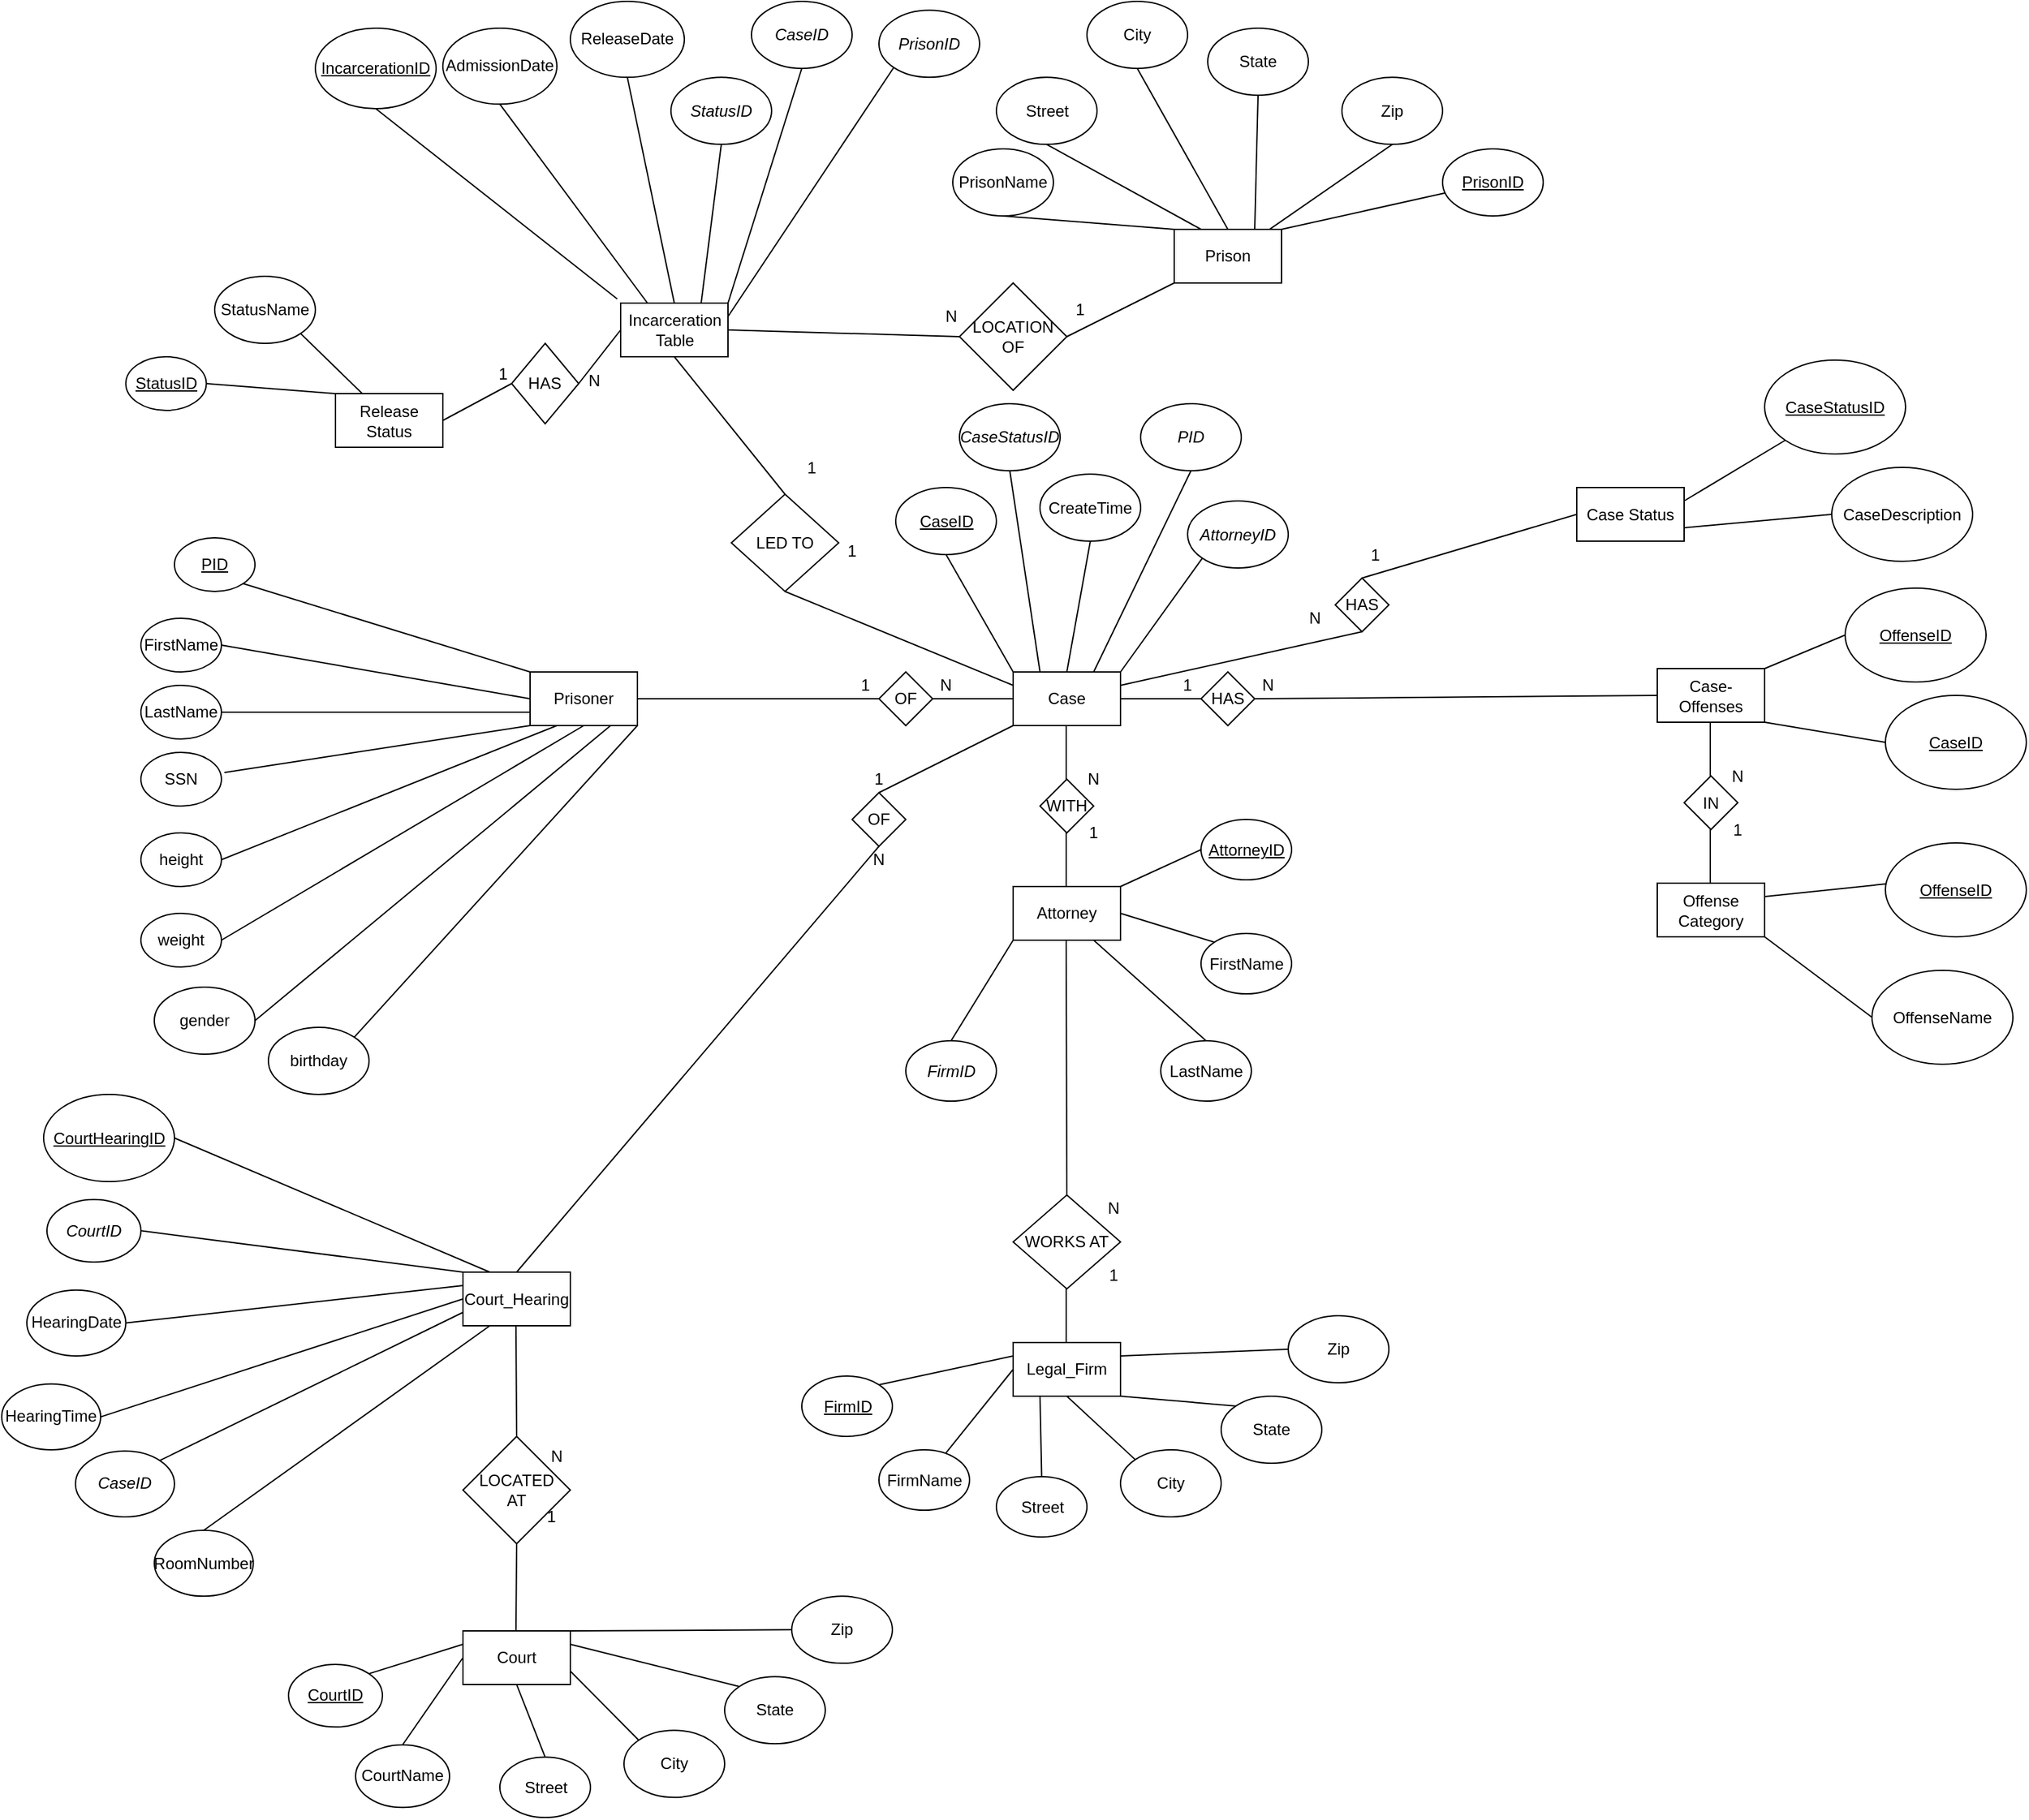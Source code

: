 <mxfile version="13.2.1" type="device"><diagram id="6-A-8fZmsjtBQCMecS1m" name="Page-1"><mxGraphModel dx="2444" dy="1853" grid="1" gridSize="10" guides="1" tooltips="1" connect="1" arrows="1" fold="1" page="1" pageScale="1" pageWidth="850" pageHeight="1100" math="0" shadow="0"><root><mxCell id="0"/><mxCell id="1" parent="0"/><mxCell id="88L6ZnygSIBi1Msrdcqb-1" value="Prisoner" style="rounded=0;whiteSpace=wrap;html=1;" parent="1" vertex="1"><mxGeometry x="120" y="200" width="80" height="40" as="geometry"/></mxCell><mxCell id="88L6ZnygSIBi1Msrdcqb-2" value="Incarceration Table" style="rounded=0;whiteSpace=wrap;html=1;" parent="1" vertex="1"><mxGeometry x="187.5" y="-75" width="80" height="40" as="geometry"/></mxCell><mxCell id="88L6ZnygSIBi1Msrdcqb-3" value="Case" style="rounded=0;whiteSpace=wrap;html=1;" parent="1" vertex="1"><mxGeometry x="480" y="200" width="80" height="40" as="geometry"/></mxCell><mxCell id="88L6ZnygSIBi1Msrdcqb-4" value="Case-Offenses" style="rounded=0;whiteSpace=wrap;html=1;" parent="1" vertex="1"><mxGeometry x="960" y="197.5" width="80" height="40" as="geometry"/></mxCell><mxCell id="88L6ZnygSIBi1Msrdcqb-5" value="Legal_Firm" style="rounded=0;whiteSpace=wrap;html=1;" parent="1" vertex="1"><mxGeometry x="480" y="700" width="80" height="40" as="geometry"/></mxCell><mxCell id="88L6ZnygSIBi1Msrdcqb-6" value="Court_Hearing" style="rounded=0;whiteSpace=wrap;html=1;" parent="1" vertex="1"><mxGeometry x="70" y="647.5" width="80" height="40" as="geometry"/></mxCell><mxCell id="88L6ZnygSIBi1Msrdcqb-8" value="Attorney" style="rounded=0;whiteSpace=wrap;html=1;" parent="1" vertex="1"><mxGeometry x="480" y="360" width="80" height="40" as="geometry"/></mxCell><mxCell id="88L6ZnygSIBi1Msrdcqb-9" value="LED TO" style="rhombus;whiteSpace=wrap;html=1;" parent="1" vertex="1"><mxGeometry x="270" y="67.5" width="80" height="72.5" as="geometry"/></mxCell><mxCell id="88L6ZnygSIBi1Msrdcqb-10" value="" style="endArrow=none;html=1;exitX=0;exitY=0.25;exitDx=0;exitDy=0;entryX=0.5;entryY=1;entryDx=0;entryDy=0;" parent="1" source="88L6ZnygSIBi1Msrdcqb-3" target="88L6ZnygSIBi1Msrdcqb-9" edge="1"><mxGeometry width="50" height="50" relative="1" as="geometry"><mxPoint x="490" y="340" as="sourcePoint"/><mxPoint x="540" y="290" as="targetPoint"/></mxGeometry></mxCell><mxCell id="88L6ZnygSIBi1Msrdcqb-11" value="" style="endArrow=none;html=1;exitX=0.5;exitY=0;exitDx=0;exitDy=0;entryX=0.5;entryY=1;entryDx=0;entryDy=0;" parent="1" source="88L6ZnygSIBi1Msrdcqb-9" target="88L6ZnygSIBi1Msrdcqb-2" edge="1"><mxGeometry width="50" height="50" relative="1" as="geometry"><mxPoint x="490" y="340" as="sourcePoint"/><mxPoint x="540" y="290" as="targetPoint"/></mxGeometry></mxCell><mxCell id="88L6ZnygSIBi1Msrdcqb-12" value="OF" style="rhombus;whiteSpace=wrap;html=1;" parent="1" vertex="1"><mxGeometry x="380" y="200" width="40" height="40" as="geometry"/></mxCell><mxCell id="88L6ZnygSIBi1Msrdcqb-13" value="" style="endArrow=none;html=1;exitX=1;exitY=0.5;exitDx=0;exitDy=0;entryX=0;entryY=0.5;entryDx=0;entryDy=0;" parent="1" source="88L6ZnygSIBi1Msrdcqb-1" target="88L6ZnygSIBi1Msrdcqb-12" edge="1"><mxGeometry width="50" height="50" relative="1" as="geometry"><mxPoint x="490" y="340" as="sourcePoint"/><mxPoint x="540" y="290" as="targetPoint"/></mxGeometry></mxCell><mxCell id="88L6ZnygSIBi1Msrdcqb-14" value="OF" style="rhombus;whiteSpace=wrap;html=1;" parent="1" vertex="1"><mxGeometry x="360" y="290" width="40" height="40" as="geometry"/></mxCell><mxCell id="88L6ZnygSIBi1Msrdcqb-15" value="HAS" style="rhombus;whiteSpace=wrap;html=1;" parent="1" vertex="1"><mxGeometry x="620" y="200" width="40" height="40" as="geometry"/></mxCell><mxCell id="88L6ZnygSIBi1Msrdcqb-17" value="WORKS AT" style="rhombus;whiteSpace=wrap;html=1;" parent="1" vertex="1"><mxGeometry x="480" y="590" width="80" height="70" as="geometry"/></mxCell><mxCell id="88L6ZnygSIBi1Msrdcqb-18" value="WITH" style="rhombus;whiteSpace=wrap;html=1;" parent="1" vertex="1"><mxGeometry x="500" y="280" width="40" height="40" as="geometry"/></mxCell><mxCell id="88L6ZnygSIBi1Msrdcqb-19" value="" style="endArrow=none;html=1;exitX=0;exitY=0.5;exitDx=0;exitDy=0;entryX=1;entryY=0.5;entryDx=0;entryDy=0;" parent="1" source="88L6ZnygSIBi1Msrdcqb-3" target="88L6ZnygSIBi1Msrdcqb-12" edge="1"><mxGeometry width="50" height="50" relative="1" as="geometry"><mxPoint x="330" y="230" as="sourcePoint"/><mxPoint x="390" y="230" as="targetPoint"/></mxGeometry></mxCell><mxCell id="88L6ZnygSIBi1Msrdcqb-20" value="" style="endArrow=none;html=1;exitX=0.5;exitY=0;exitDx=0;exitDy=0;entryX=0.5;entryY=1;entryDx=0;entryDy=0;" parent="1" source="88L6ZnygSIBi1Msrdcqb-6" target="88L6ZnygSIBi1Msrdcqb-14" edge="1"><mxGeometry width="50" height="50" relative="1" as="geometry"><mxPoint x="490" y="240" as="sourcePoint"/><mxPoint x="540" y="190" as="targetPoint"/></mxGeometry></mxCell><mxCell id="88L6ZnygSIBi1Msrdcqb-21" value="" style="endArrow=none;html=1;exitX=0.5;exitY=0;exitDx=0;exitDy=0;entryX=0;entryY=1;entryDx=0;entryDy=0;" parent="1" source="88L6ZnygSIBi1Msrdcqb-14" target="88L6ZnygSIBi1Msrdcqb-3" edge="1"><mxGeometry width="50" height="50" relative="1" as="geometry"><mxPoint x="490" y="240" as="sourcePoint"/><mxPoint x="540" y="190" as="targetPoint"/></mxGeometry></mxCell><mxCell id="88L6ZnygSIBi1Msrdcqb-22" value="" style="endArrow=none;html=1;exitX=0.5;exitY=0;exitDx=0;exitDy=0;entryX=0.5;entryY=1;entryDx=0;entryDy=0;" parent="1" edge="1"><mxGeometry width="50" height="50" relative="1" as="geometry"><mxPoint x="519.5" y="360" as="sourcePoint"/><mxPoint x="519.5" y="320" as="targetPoint"/></mxGeometry></mxCell><mxCell id="88L6ZnygSIBi1Msrdcqb-23" value="" style="endArrow=none;html=1;exitX=0.5;exitY=0;exitDx=0;exitDy=0;entryX=0.5;entryY=1;entryDx=0;entryDy=0;" parent="1" edge="1"><mxGeometry width="50" height="50" relative="1" as="geometry"><mxPoint x="519.5" y="280" as="sourcePoint"/><mxPoint x="519.5" y="240" as="targetPoint"/></mxGeometry></mxCell><mxCell id="88L6ZnygSIBi1Msrdcqb-24" value="" style="endArrow=none;html=1;exitX=0.5;exitY=0;exitDx=0;exitDy=0;entryX=0.5;entryY=1;entryDx=0;entryDy=0;" parent="1" source="88L6ZnygSIBi1Msrdcqb-17" edge="1"><mxGeometry width="50" height="50" relative="1" as="geometry"><mxPoint x="519.5" y="440" as="sourcePoint"/><mxPoint x="519.5" y="400" as="targetPoint"/></mxGeometry></mxCell><mxCell id="88L6ZnygSIBi1Msrdcqb-26" value="" style="endArrow=none;html=1;exitX=0.5;exitY=0;exitDx=0;exitDy=0;entryX=0.5;entryY=1;entryDx=0;entryDy=0;" parent="1" edge="1"><mxGeometry width="50" height="50" relative="1" as="geometry"><mxPoint x="519.5" y="700" as="sourcePoint"/><mxPoint x="519.5" y="660" as="targetPoint"/></mxGeometry></mxCell><mxCell id="88L6ZnygSIBi1Msrdcqb-27" value="" style="endArrow=none;html=1;exitX=1;exitY=0.5;exitDx=0;exitDy=0;entryX=0;entryY=0.5;entryDx=0;entryDy=0;" parent="1" source="88L6ZnygSIBi1Msrdcqb-3" target="88L6ZnygSIBi1Msrdcqb-15" edge="1"><mxGeometry width="50" height="50" relative="1" as="geometry"><mxPoint x="340" y="420" as="sourcePoint"/><mxPoint x="470" y="350" as="targetPoint"/></mxGeometry></mxCell><mxCell id="88L6ZnygSIBi1Msrdcqb-28" value="" style="endArrow=none;html=1;exitX=0;exitY=0.5;exitDx=0;exitDy=0;entryX=0.5;entryY=1;entryDx=0;entryDy=0;" parent="1" source="88L6ZnygSIBi1Msrdcqb-4" edge="1"><mxGeometry width="50" height="50" relative="1" as="geometry"><mxPoint x="660" y="260" as="sourcePoint"/><mxPoint x="660" y="220" as="targetPoint"/></mxGeometry></mxCell><mxCell id="88L6ZnygSIBi1Msrdcqb-35" value="1" style="text;html=1;strokeColor=none;fillColor=none;align=center;verticalAlign=middle;whiteSpace=wrap;rounded=0;" parent="1" vertex="1"><mxGeometry x="360" y="270" width="40" height="20" as="geometry"/></mxCell><mxCell id="88L6ZnygSIBi1Msrdcqb-36" value="N" style="text;html=1;strokeColor=none;fillColor=none;align=center;verticalAlign=middle;whiteSpace=wrap;rounded=0;" parent="1" vertex="1"><mxGeometry x="360" y="330" width="40" height="20" as="geometry"/></mxCell><mxCell id="88L6ZnygSIBi1Msrdcqb-37" value="1" style="text;html=1;strokeColor=none;fillColor=none;align=center;verticalAlign=middle;whiteSpace=wrap;rounded=0;" parent="1" vertex="1"><mxGeometry x="350" y="200" width="40" height="20" as="geometry"/></mxCell><mxCell id="88L6ZnygSIBi1Msrdcqb-38" value="N" style="text;html=1;strokeColor=none;fillColor=none;align=center;verticalAlign=middle;whiteSpace=wrap;rounded=0;" parent="1" vertex="1"><mxGeometry x="410" y="200" width="40" height="20" as="geometry"/></mxCell><mxCell id="88L6ZnygSIBi1Msrdcqb-40" value="N" style="text;html=1;strokeColor=none;fillColor=none;align=center;verticalAlign=middle;whiteSpace=wrap;rounded=0;" parent="1" vertex="1"><mxGeometry x="650" y="200" width="40" height="20" as="geometry"/></mxCell><mxCell id="88L6ZnygSIBi1Msrdcqb-41" value="1" style="text;html=1;strokeColor=none;fillColor=none;align=center;verticalAlign=middle;whiteSpace=wrap;rounded=0;" parent="1" vertex="1"><mxGeometry x="520" y="310" width="40" height="20" as="geometry"/></mxCell><mxCell id="88L6ZnygSIBi1Msrdcqb-42" value="N" style="text;html=1;strokeColor=none;fillColor=none;align=center;verticalAlign=middle;whiteSpace=wrap;rounded=0;" parent="1" vertex="1"><mxGeometry x="520" y="270" width="40" height="20" as="geometry"/></mxCell><mxCell id="88L6ZnygSIBi1Msrdcqb-43" value="1" style="text;html=1;strokeColor=none;fillColor=none;align=center;verticalAlign=middle;whiteSpace=wrap;rounded=0;" parent="1" vertex="1"><mxGeometry x="535" y="640" width="40" height="20" as="geometry"/></mxCell><mxCell id="88L6ZnygSIBi1Msrdcqb-45" value="N" style="text;html=1;strokeColor=none;fillColor=none;align=center;verticalAlign=middle;whiteSpace=wrap;rounded=0;" parent="1" vertex="1"><mxGeometry x="535" y="590" width="40" height="20" as="geometry"/></mxCell><mxCell id="88L6ZnygSIBi1Msrdcqb-48" value="Offense Category" style="rounded=0;whiteSpace=wrap;html=1;" parent="1" vertex="1"><mxGeometry x="960" y="357.5" width="80" height="40" as="geometry"/></mxCell><mxCell id="88L6ZnygSIBi1Msrdcqb-49" value="Court" style="rounded=0;whiteSpace=wrap;html=1;" parent="1" vertex="1"><mxGeometry x="70" y="915" width="80" height="40" as="geometry"/></mxCell><mxCell id="88L6ZnygSIBi1Msrdcqb-50" value="Prison" style="rounded=0;whiteSpace=wrap;html=1;" parent="1" vertex="1"><mxGeometry x="600" y="-130" width="80" height="40" as="geometry"/></mxCell><mxCell id="88L6ZnygSIBi1Msrdcqb-51" value="IN" style="rhombus;whiteSpace=wrap;html=1;" parent="1" vertex="1"><mxGeometry x="980" y="277.5" width="40" height="40" as="geometry"/></mxCell><mxCell id="88L6ZnygSIBi1Msrdcqb-52" value="" style="endArrow=none;html=1;exitX=0.5;exitY=0;exitDx=0;exitDy=0;entryX=0.5;entryY=1;entryDx=0;entryDy=0;" parent="1" edge="1"><mxGeometry width="50" height="50" relative="1" as="geometry"><mxPoint x="999.5" y="357.5" as="sourcePoint"/><mxPoint x="999.5" y="317.5" as="targetPoint"/></mxGeometry></mxCell><mxCell id="88L6ZnygSIBi1Msrdcqb-53" value="" style="endArrow=none;html=1;exitX=0.5;exitY=0;exitDx=0;exitDy=0;entryX=0.5;entryY=1;entryDx=0;entryDy=0;" parent="1" edge="1"><mxGeometry width="50" height="50" relative="1" as="geometry"><mxPoint x="999.5" y="277.5" as="sourcePoint"/><mxPoint x="999.5" y="237.5" as="targetPoint"/></mxGeometry></mxCell><mxCell id="88L6ZnygSIBi1Msrdcqb-54" value="LOCATED &lt;br&gt;AT" style="rhombus;whiteSpace=wrap;html=1;" parent="1" vertex="1"><mxGeometry x="70" y="770" width="80" height="80" as="geometry"/></mxCell><mxCell id="88L6ZnygSIBi1Msrdcqb-55" value="" style="endArrow=none;html=1;exitX=0.5;exitY=0;exitDx=0;exitDy=0;entryX=0.5;entryY=1;entryDx=0;entryDy=0;" parent="1" target="88L6ZnygSIBi1Msrdcqb-54" edge="1"><mxGeometry width="50" height="50" relative="1" as="geometry"><mxPoint x="109.5" y="915" as="sourcePoint"/><mxPoint x="109.5" y="875" as="targetPoint"/></mxGeometry></mxCell><mxCell id="88L6ZnygSIBi1Msrdcqb-56" value="" style="endArrow=none;html=1;exitX=0.5;exitY=0;exitDx=0;exitDy=0;entryX=0.5;entryY=1;entryDx=0;entryDy=0;" parent="1" source="88L6ZnygSIBi1Msrdcqb-54" edge="1"><mxGeometry width="50" height="50" relative="1" as="geometry"><mxPoint x="109.5" y="727.5" as="sourcePoint"/><mxPoint x="109.5" y="687.5" as="targetPoint"/></mxGeometry></mxCell><mxCell id="88L6ZnygSIBi1Msrdcqb-57" value="1" style="text;html=1;strokeColor=none;fillColor=none;align=center;verticalAlign=middle;whiteSpace=wrap;rounded=0;" parent="1" vertex="1"><mxGeometry x="1000" y="307.5" width="40" height="20" as="geometry"/></mxCell><mxCell id="88L6ZnygSIBi1Msrdcqb-58" value="N" style="text;html=1;strokeColor=none;fillColor=none;align=center;verticalAlign=middle;whiteSpace=wrap;rounded=0;" parent="1" vertex="1"><mxGeometry x="1000" y="267.5" width="40" height="20" as="geometry"/></mxCell><mxCell id="88L6ZnygSIBi1Msrdcqb-59" value="1" style="text;html=1;strokeColor=none;fillColor=none;align=center;verticalAlign=middle;whiteSpace=wrap;rounded=0;" parent="1" vertex="1"><mxGeometry x="115.63" y="820" width="40" height="20" as="geometry"/></mxCell><mxCell id="88L6ZnygSIBi1Msrdcqb-60" value="N" style="text;html=1;strokeColor=none;fillColor=none;align=center;verticalAlign=middle;whiteSpace=wrap;rounded=0;" parent="1" vertex="1"><mxGeometry x="120" y="775" width="40" height="20" as="geometry"/></mxCell><mxCell id="88L6ZnygSIBi1Msrdcqb-61" value="LOCATION OF" style="rhombus;whiteSpace=wrap;html=1;" parent="1" vertex="1"><mxGeometry x="440" y="-90" width="80" height="80" as="geometry"/></mxCell><mxCell id="88L6ZnygSIBi1Msrdcqb-62" value="" style="endArrow=none;html=1;exitX=1;exitY=0.5;exitDx=0;exitDy=0;entryX=0;entryY=0.5;entryDx=0;entryDy=0;" parent="1" source="88L6ZnygSIBi1Msrdcqb-2" target="88L6ZnygSIBi1Msrdcqb-61" edge="1"><mxGeometry width="50" height="50" relative="1" as="geometry"><mxPoint x="320" y="60" as="sourcePoint"/><mxPoint x="540" y="130" as="targetPoint"/></mxGeometry></mxCell><mxCell id="88L6ZnygSIBi1Msrdcqb-63" value="" style="endArrow=none;html=1;exitX=0;exitY=1;exitDx=0;exitDy=0;entryX=1;entryY=0.5;entryDx=0;entryDy=0;" parent="1" source="88L6ZnygSIBi1Msrdcqb-50" target="88L6ZnygSIBi1Msrdcqb-61" edge="1"><mxGeometry width="50" height="50" relative="1" as="geometry"><mxPoint x="480" y="60" as="sourcePoint"/><mxPoint x="390" y="70" as="targetPoint"/></mxGeometry></mxCell><mxCell id="88L6ZnygSIBi1Msrdcqb-65" value="1" style="text;html=1;strokeColor=none;fillColor=none;align=center;verticalAlign=middle;whiteSpace=wrap;rounded=0;" parent="1" vertex="1"><mxGeometry x="510" y="-80" width="40" height="20" as="geometry"/></mxCell><mxCell id="88L6ZnygSIBi1Msrdcqb-67" value="1" style="text;html=1;strokeColor=none;fillColor=none;align=center;verticalAlign=middle;whiteSpace=wrap;rounded=0;" parent="1" vertex="1"><mxGeometry x="310" y="37.5" width="40" height="20" as="geometry"/></mxCell><mxCell id="88L6ZnygSIBi1Msrdcqb-69" value="N" style="text;html=1;strokeColor=none;fillColor=none;align=center;verticalAlign=middle;whiteSpace=wrap;rounded=0;" parent="1" vertex="1"><mxGeometry x="413.75" y="-75" width="40" height="20" as="geometry"/></mxCell><mxCell id="CbOvgb89FoN8Vno8i6WX-1" value="" style="endArrow=none;html=1;entryX=0.5;entryY=1;entryDx=0;entryDy=0;exitX=1;exitY=0.25;exitDx=0;exitDy=0;" parent="1" source="88L6ZnygSIBi1Msrdcqb-3" target="CbOvgb89FoN8Vno8i6WX-3" edge="1"><mxGeometry width="50" height="50" relative="1" as="geometry"><mxPoint x="520" y="200" as="sourcePoint"/><mxPoint x="570" y="150" as="targetPoint"/></mxGeometry></mxCell><mxCell id="CbOvgb89FoN8Vno8i6WX-3" value="HAS" style="rhombus;whiteSpace=wrap;html=1;" parent="1" vertex="1"><mxGeometry x="720" y="130" width="40" height="40" as="geometry"/></mxCell><mxCell id="CbOvgb89FoN8Vno8i6WX-4" value="" style="endArrow=none;html=1;entryX=0;entryY=0.5;entryDx=0;entryDy=0;exitX=0.5;exitY=0;exitDx=0;exitDy=0;" parent="1" source="CbOvgb89FoN8Vno8i6WX-3" target="CbOvgb89FoN8Vno8i6WX-5" edge="1"><mxGeometry width="50" height="50" relative="1" as="geometry"><mxPoint x="640.0" y="120" as="sourcePoint"/><mxPoint x="760.0" y="80" as="targetPoint"/></mxGeometry></mxCell><mxCell id="CbOvgb89FoN8Vno8i6WX-5" value="Case Status" style="rounded=0;whiteSpace=wrap;html=1;" parent="1" vertex="1"><mxGeometry x="900" y="62.5" width="80" height="40" as="geometry"/></mxCell><mxCell id="CbOvgb89FoN8Vno8i6WX-6" value="1" style="text;html=1;strokeColor=none;fillColor=none;align=center;verticalAlign=middle;whiteSpace=wrap;rounded=0;" parent="1" vertex="1"><mxGeometry x="590" y="200" width="40" height="20" as="geometry"/></mxCell><mxCell id="CbOvgb89FoN8Vno8i6WX-7" value="1" style="text;html=1;strokeColor=none;fillColor=none;align=center;verticalAlign=middle;whiteSpace=wrap;rounded=0;" parent="1" vertex="1"><mxGeometry x="730" y="102.5" width="40" height="20" as="geometry"/></mxCell><mxCell id="CbOvgb89FoN8Vno8i6WX-8" value="N" style="text;html=1;strokeColor=none;fillColor=none;align=center;verticalAlign=middle;whiteSpace=wrap;rounded=0;" parent="1" vertex="1"><mxGeometry x="685" y="150" width="40" height="20" as="geometry"/></mxCell><mxCell id="oKJoSQ-ywFa6cX89qdWp-1" value="Release Status" style="rounded=0;whiteSpace=wrap;html=1;" parent="1" vertex="1"><mxGeometry x="-25" y="-7.5" width="80" height="40" as="geometry"/></mxCell><mxCell id="oKJoSQ-ywFa6cX89qdWp-2" value="" style="endArrow=none;html=1;exitX=1;exitY=0.5;exitDx=0;exitDy=0;entryX=0;entryY=0.5;entryDx=0;entryDy=0;" parent="1" source="oKJoSQ-ywFa6cX89qdWp-1" target="oKJoSQ-ywFa6cX89qdWp-10" edge="1"><mxGeometry width="50" height="50" relative="1" as="geometry"><mxPoint x="80" y="60" as="sourcePoint"/><mxPoint x="140" y="60" as="targetPoint"/></mxGeometry></mxCell><mxCell id="oKJoSQ-ywFa6cX89qdWp-3" value="" style="endArrow=none;html=1;exitX=0;exitY=0.5;exitDx=0;exitDy=0;entryX=1;entryY=0.5;entryDx=0;entryDy=0;" parent="1" source="88L6ZnygSIBi1Msrdcqb-2" target="oKJoSQ-ywFa6cX89qdWp-10" edge="1"><mxGeometry width="50" height="50" relative="1" as="geometry"><mxPoint x="240" y="60" as="sourcePoint"/><mxPoint x="180" y="60" as="targetPoint"/></mxGeometry></mxCell><mxCell id="oKJoSQ-ywFa6cX89qdWp-4" value="1" style="text;html=1;strokeColor=none;fillColor=none;align=center;verticalAlign=middle;whiteSpace=wrap;rounded=0;" parent="1" vertex="1"><mxGeometry x="80" y="-32.5" width="40" height="20" as="geometry"/></mxCell><mxCell id="oKJoSQ-ywFa6cX89qdWp-5" value="N" style="text;html=1;strokeColor=none;fillColor=none;align=center;verticalAlign=middle;whiteSpace=wrap;rounded=0;" parent="1" vertex="1"><mxGeometry x="147.5" y="-27.5" width="40" height="20" as="geometry"/></mxCell><mxCell id="oKJoSQ-ywFa6cX89qdWp-10" value="HAS" style="rhombus;whiteSpace=wrap;html=1;" parent="1" vertex="1"><mxGeometry x="106.25" y="-45" width="50" height="60" as="geometry"/></mxCell><mxCell id="oKJoSQ-ywFa6cX89qdWp-11" value="1" style="text;html=1;strokeColor=none;fillColor=none;align=center;verticalAlign=middle;whiteSpace=wrap;rounded=0;" parent="1" vertex="1"><mxGeometry x="340" y="100" width="40" height="20" as="geometry"/></mxCell><mxCell id="o3kor_T2mVQfqyY9yInp-1" value="&lt;u&gt;StatusID&lt;/u&gt;" style="ellipse;whiteSpace=wrap;html=1;" parent="1" vertex="1"><mxGeometry x="-181.25" y="-35" width="60" height="40" as="geometry"/></mxCell><mxCell id="o3kor_T2mVQfqyY9yInp-2" value="" style="endArrow=none;html=1;exitX=0;exitY=0;exitDx=0;exitDy=0;entryX=1;entryY=0.5;entryDx=0;entryDy=0;" parent="1" source="oKJoSQ-ywFa6cX89qdWp-1" target="o3kor_T2mVQfqyY9yInp-1" edge="1"><mxGeometry width="50" height="50" relative="1" as="geometry"><mxPoint x="60" y="20" as="sourcePoint"/><mxPoint x="110" y="-30" as="targetPoint"/></mxGeometry></mxCell><mxCell id="o3kor_T2mVQfqyY9yInp-3" value="StatusName" style="ellipse;whiteSpace=wrap;html=1;" parent="1" vertex="1"><mxGeometry x="-115" y="-95" width="75" height="50" as="geometry"/></mxCell><mxCell id="o3kor_T2mVQfqyY9yInp-4" value="" style="endArrow=none;html=1;exitX=0.25;exitY=0;exitDx=0;exitDy=0;entryX=1;entryY=1;entryDx=0;entryDy=0;" parent="1" source="oKJoSQ-ywFa6cX89qdWp-1" target="o3kor_T2mVQfqyY9yInp-3" edge="1"><mxGeometry width="50" height="50" relative="1" as="geometry"><mxPoint x="170" y="10" as="sourcePoint"/><mxPoint x="220" y="-40" as="targetPoint"/></mxGeometry></mxCell><mxCell id="o3kor_T2mVQfqyY9yInp-5" value="&lt;u&gt;IncarcerationID&lt;/u&gt;" style="ellipse;whiteSpace=wrap;html=1;" parent="1" vertex="1"><mxGeometry x="-40" y="-280" width="90" height="60" as="geometry"/></mxCell><mxCell id="o3kor_T2mVQfqyY9yInp-6" value="" style="endArrow=none;html=1;entryX=0.5;entryY=1;entryDx=0;entryDy=0;exitX=-0.032;exitY=-0.079;exitDx=0;exitDy=0;exitPerimeter=0;" parent="1" source="88L6ZnygSIBi1Msrdcqb-2" target="o3kor_T2mVQfqyY9yInp-5" edge="1"><mxGeometry width="50" height="50" relative="1" as="geometry"><mxPoint x="270" y="30" as="sourcePoint"/><mxPoint x="320" y="-20" as="targetPoint"/></mxGeometry></mxCell><mxCell id="o3kor_T2mVQfqyY9yInp-7" value="AdmissionDate" style="ellipse;whiteSpace=wrap;html=1;" parent="1" vertex="1"><mxGeometry x="55" y="-280" width="85" height="56.67" as="geometry"/></mxCell><mxCell id="o3kor_T2mVQfqyY9yInp-8" value="" style="endArrow=none;html=1;exitX=0.25;exitY=0;exitDx=0;exitDy=0;entryX=0.5;entryY=1;entryDx=0;entryDy=0;" parent="1" source="88L6ZnygSIBi1Msrdcqb-2" target="o3kor_T2mVQfqyY9yInp-7" edge="1"><mxGeometry width="50" height="50" relative="1" as="geometry"><mxPoint x="290" y="30" as="sourcePoint"/><mxPoint x="340" y="-20" as="targetPoint"/></mxGeometry></mxCell><mxCell id="o3kor_T2mVQfqyY9yInp-10" value="ReleaseDate" style="ellipse;whiteSpace=wrap;html=1;" parent="1" vertex="1"><mxGeometry x="150" y="-300" width="85" height="56.67" as="geometry"/></mxCell><mxCell id="o3kor_T2mVQfqyY9yInp-12" value="" style="endArrow=none;html=1;exitX=0.5;exitY=0;exitDx=0;exitDy=0;entryX=0.5;entryY=1;entryDx=0;entryDy=0;" parent="1" source="88L6ZnygSIBi1Msrdcqb-2" target="o3kor_T2mVQfqyY9yInp-10" edge="1"><mxGeometry width="50" height="50" relative="1" as="geometry"><mxPoint x="351.25" y="51.66" as="sourcePoint"/><mxPoint x="388.75" y="-20.0" as="targetPoint"/></mxGeometry></mxCell><mxCell id="o3kor_T2mVQfqyY9yInp-13" value="&lt;i&gt;StatusID&lt;/i&gt;" style="ellipse;whiteSpace=wrap;html=1;" parent="1" vertex="1"><mxGeometry x="225" y="-243.33" width="75" height="50" as="geometry"/></mxCell><mxCell id="o3kor_T2mVQfqyY9yInp-14" value="" style="endArrow=none;html=1;exitX=0.75;exitY=0;exitDx=0;exitDy=0;entryX=0.5;entryY=1;entryDx=0;entryDy=0;" parent="1" source="88L6ZnygSIBi1Msrdcqb-2" target="o3kor_T2mVQfqyY9yInp-13" edge="1"><mxGeometry width="50" height="50" relative="1" as="geometry"><mxPoint x="370" y="20" as="sourcePoint"/><mxPoint x="420" y="-30" as="targetPoint"/></mxGeometry></mxCell><mxCell id="o3kor_T2mVQfqyY9yInp-15" value="&lt;i&gt;PrisonID&lt;/i&gt;" style="ellipse;whiteSpace=wrap;html=1;" parent="1" vertex="1"><mxGeometry x="380" y="-293.33" width="75" height="50" as="geometry"/></mxCell><mxCell id="o3kor_T2mVQfqyY9yInp-16" value="&lt;i&gt;CaseID&lt;/i&gt;" style="ellipse;whiteSpace=wrap;html=1;" parent="1" vertex="1"><mxGeometry x="285" y="-300" width="75" height="50" as="geometry"/></mxCell><mxCell id="o3kor_T2mVQfqyY9yInp-17" value="" style="endArrow=none;html=1;entryX=0.5;entryY=1;entryDx=0;entryDy=0;exitX=1;exitY=0;exitDx=0;exitDy=0;" parent="1" source="88L6ZnygSIBi1Msrdcqb-2" target="o3kor_T2mVQfqyY9yInp-16" edge="1"><mxGeometry width="50" height="50" relative="1" as="geometry"><mxPoint x="365" y="15" as="sourcePoint"/><mxPoint x="415" y="-35" as="targetPoint"/></mxGeometry></mxCell><mxCell id="o3kor_T2mVQfqyY9yInp-18" value="" style="endArrow=none;html=1;entryX=0;entryY=1;entryDx=0;entryDy=0;exitX=1;exitY=0.25;exitDx=0;exitDy=0;" parent="1" source="88L6ZnygSIBi1Msrdcqb-2" target="o3kor_T2mVQfqyY9yInp-15" edge="1"><mxGeometry width="50" height="50" relative="1" as="geometry"><mxPoint x="410" y="10" as="sourcePoint"/><mxPoint x="450" y="-10" as="targetPoint"/></mxGeometry></mxCell><mxCell id="o3kor_T2mVQfqyY9yInp-19" value="&lt;u&gt;PrisonID&lt;/u&gt;" style="ellipse;whiteSpace=wrap;html=1;" parent="1" vertex="1"><mxGeometry x="800" y="-190" width="75" height="50" as="geometry"/></mxCell><mxCell id="o3kor_T2mVQfqyY9yInp-21" value="" style="endArrow=none;html=1;exitX=1;exitY=0;exitDx=0;exitDy=0;" parent="1" source="88L6ZnygSIBi1Msrdcqb-50" target="o3kor_T2mVQfqyY9yInp-19" edge="1"><mxGeometry width="50" height="50" relative="1" as="geometry"><mxPoint x="470" y="20" as="sourcePoint"/><mxPoint x="520" y="-30" as="targetPoint"/></mxGeometry></mxCell><mxCell id="o3kor_T2mVQfqyY9yInp-22" value="PrisonName" style="ellipse;whiteSpace=wrap;html=1;" parent="1" vertex="1"><mxGeometry x="435" y="-190" width="75" height="50" as="geometry"/></mxCell><mxCell id="o3kor_T2mVQfqyY9yInp-23" value="" style="endArrow=none;html=1;entryX=0.5;entryY=1;entryDx=0;entryDy=0;exitX=0;exitY=0;exitDx=0;exitDy=0;" parent="1" source="88L6ZnygSIBi1Msrdcqb-50" target="o3kor_T2mVQfqyY9yInp-22" edge="1"><mxGeometry width="50" height="50" relative="1" as="geometry"><mxPoint x="420" y="90" as="sourcePoint"/><mxPoint x="470" y="40" as="targetPoint"/></mxGeometry></mxCell><mxCell id="o3kor_T2mVQfqyY9yInp-24" value="Street" style="ellipse;whiteSpace=wrap;html=1;" parent="1" vertex="1"><mxGeometry x="467.5" y="-243.33" width="75" height="50" as="geometry"/></mxCell><mxCell id="o3kor_T2mVQfqyY9yInp-25" value="" style="endArrow=none;html=1;entryX=0.5;entryY=1;entryDx=0;entryDy=0;exitX=0.25;exitY=0;exitDx=0;exitDy=0;" parent="1" source="88L6ZnygSIBi1Msrdcqb-50" target="o3kor_T2mVQfqyY9yInp-24" edge="1"><mxGeometry width="50" height="50" relative="1" as="geometry"><mxPoint x="551.25" y="10" as="sourcePoint"/><mxPoint x="528.75" y="-30" as="targetPoint"/></mxGeometry></mxCell><mxCell id="o3kor_T2mVQfqyY9yInp-26" value="City" style="ellipse;whiteSpace=wrap;html=1;" parent="1" vertex="1"><mxGeometry x="535" y="-300" width="75" height="50" as="geometry"/></mxCell><mxCell id="o3kor_T2mVQfqyY9yInp-27" value="" style="endArrow=none;html=1;entryX=0.5;entryY=1;entryDx=0;entryDy=0;exitX=0.5;exitY=0;exitDx=0;exitDy=0;" parent="1" source="88L6ZnygSIBi1Msrdcqb-50" target="o3kor_T2mVQfqyY9yInp-26" edge="1"><mxGeometry width="50" height="50" relative="1" as="geometry"><mxPoint x="565" y="25" as="sourcePoint"/><mxPoint x="605" y="-55" as="targetPoint"/></mxGeometry></mxCell><mxCell id="o3kor_T2mVQfqyY9yInp-28" value="State" style="ellipse;whiteSpace=wrap;html=1;" parent="1" vertex="1"><mxGeometry x="625" y="-280" width="75" height="50" as="geometry"/></mxCell><mxCell id="o3kor_T2mVQfqyY9yInp-29" value="" style="endArrow=none;html=1;entryX=0.5;entryY=1;entryDx=0;entryDy=0;exitX=0.75;exitY=0;exitDx=0;exitDy=0;" parent="1" source="88L6ZnygSIBi1Msrdcqb-50" target="o3kor_T2mVQfqyY9yInp-28" edge="1"><mxGeometry width="50" height="50" relative="1" as="geometry"><mxPoint x="530" y="50" as="sourcePoint"/><mxPoint x="502.5" y="-133.33" as="targetPoint"/></mxGeometry></mxCell><mxCell id="o3kor_T2mVQfqyY9yInp-30" value="Zip" style="ellipse;whiteSpace=wrap;html=1;" parent="1" vertex="1"><mxGeometry x="725" y="-243.33" width="75" height="50" as="geometry"/></mxCell><mxCell id="o3kor_T2mVQfqyY9yInp-31" value="" style="endArrow=none;html=1;entryX=0.5;entryY=1;entryDx=0;entryDy=0;exitX=0.892;exitY=-0.005;exitDx=0;exitDy=0;exitPerimeter=0;" parent="1" source="88L6ZnygSIBi1Msrdcqb-50" target="o3kor_T2mVQfqyY9yInp-30" edge="1"><mxGeometry width="50" height="50" relative="1" as="geometry"><mxPoint x="590" y="10" as="sourcePoint"/><mxPoint x="640" y="-40" as="targetPoint"/></mxGeometry></mxCell><mxCell id="o3kor_T2mVQfqyY9yInp-36" value="&lt;u&gt;CaseStatusID&lt;/u&gt;" style="ellipse;whiteSpace=wrap;html=1;" parent="1" vertex="1"><mxGeometry x="1040" y="-32.5" width="105" height="70" as="geometry"/></mxCell><mxCell id="o3kor_T2mVQfqyY9yInp-37" value="" style="endArrow=none;html=1;entryX=0;entryY=1;entryDx=0;entryDy=0;exitX=1;exitY=0.25;exitDx=0;exitDy=0;" parent="1" source="CbOvgb89FoN8Vno8i6WX-5" target="o3kor_T2mVQfqyY9yInp-36" edge="1"><mxGeometry width="50" height="50" relative="1" as="geometry"><mxPoint x="1030" y="77.5" as="sourcePoint"/><mxPoint x="1030" y="27.5" as="targetPoint"/></mxGeometry></mxCell><mxCell id="o3kor_T2mVQfqyY9yInp-39" value="CaseDescription" style="ellipse;whiteSpace=wrap;html=1;" parent="1" vertex="1"><mxGeometry x="1090" y="47.5" width="105" height="70" as="geometry"/></mxCell><mxCell id="o3kor_T2mVQfqyY9yInp-40" value="" style="endArrow=none;html=1;exitX=1;exitY=0.75;exitDx=0;exitDy=0;entryX=0;entryY=0.5;entryDx=0;entryDy=0;" parent="1" source="CbOvgb89FoN8Vno8i6WX-5" target="o3kor_T2mVQfqyY9yInp-39" edge="1"><mxGeometry width="50" height="50" relative="1" as="geometry"><mxPoint x="1030" y="97.5" as="sourcePoint"/><mxPoint x="1100" y="117.5" as="targetPoint"/></mxGeometry></mxCell><mxCell id="o3kor_T2mVQfqyY9yInp-41" value="&lt;u&gt;PID&lt;/u&gt;" style="ellipse;whiteSpace=wrap;html=1;" parent="1" vertex="1"><mxGeometry x="-145" y="100" width="60" height="40" as="geometry"/></mxCell><mxCell id="o3kor_T2mVQfqyY9yInp-43" value="" style="endArrow=none;html=1;exitX=1;exitY=1;exitDx=0;exitDy=0;entryX=0;entryY=0;entryDx=0;entryDy=0;" parent="1" source="o3kor_T2mVQfqyY9yInp-41" target="88L6ZnygSIBi1Msrdcqb-1" edge="1"><mxGeometry width="50" height="50" relative="1" as="geometry"><mxPoint x="80.0" y="60" as="sourcePoint"/><mxPoint x="107.5" y="20" as="targetPoint"/></mxGeometry></mxCell><mxCell id="o3kor_T2mVQfqyY9yInp-44" value="FirstName" style="ellipse;whiteSpace=wrap;html=1;" parent="1" vertex="1"><mxGeometry x="-170" y="160" width="60" height="40" as="geometry"/></mxCell><mxCell id="o3kor_T2mVQfqyY9yInp-45" value="" style="endArrow=none;html=1;entryX=0;entryY=0.5;entryDx=0;entryDy=0;exitX=1;exitY=0.5;exitDx=0;exitDy=0;" parent="1" source="o3kor_T2mVQfqyY9yInp-44" target="88L6ZnygSIBi1Msrdcqb-1" edge="1"><mxGeometry width="50" height="50" relative="1" as="geometry"><mxPoint x="170" y="300" as="sourcePoint"/><mxPoint x="220" y="250" as="targetPoint"/></mxGeometry></mxCell><mxCell id="o3kor_T2mVQfqyY9yInp-46" value="gender" style="ellipse;whiteSpace=wrap;html=1;" parent="1" vertex="1"><mxGeometry x="-160" y="435" width="75" height="50" as="geometry"/></mxCell><mxCell id="o3kor_T2mVQfqyY9yInp-47" value="birthday" style="ellipse;whiteSpace=wrap;html=1;" parent="1" vertex="1"><mxGeometry x="-75" y="465" width="75" height="50" as="geometry"/></mxCell><mxCell id="o3kor_T2mVQfqyY9yInp-48" value="LastName" style="ellipse;whiteSpace=wrap;html=1;" parent="1" vertex="1"><mxGeometry x="-170" y="210" width="60" height="40" as="geometry"/></mxCell><mxCell id="o3kor_T2mVQfqyY9yInp-49" value="" style="endArrow=none;html=1;entryX=0;entryY=0.75;entryDx=0;entryDy=0;exitX=1;exitY=0.5;exitDx=0;exitDy=0;" parent="1" source="o3kor_T2mVQfqyY9yInp-48" target="88L6ZnygSIBi1Msrdcqb-1" edge="1"><mxGeometry width="50" height="50" relative="1" as="geometry"><mxPoint x="10" y="280" as="sourcePoint"/><mxPoint x="60" y="230" as="targetPoint"/></mxGeometry></mxCell><mxCell id="o3kor_T2mVQfqyY9yInp-50" value="" style="endArrow=none;html=1;entryX=0.75;entryY=1;entryDx=0;entryDy=0;exitX=1;exitY=0.5;exitDx=0;exitDy=0;" parent="1" source="o3kor_T2mVQfqyY9yInp-46" target="88L6ZnygSIBi1Msrdcqb-1" edge="1"><mxGeometry width="50" height="50" relative="1" as="geometry"><mxPoint x="190" y="330" as="sourcePoint"/><mxPoint x="240" y="280" as="targetPoint"/></mxGeometry></mxCell><mxCell id="o3kor_T2mVQfqyY9yInp-51" value="" style="endArrow=none;html=1;entryX=1;entryY=1;entryDx=0;entryDy=0;exitX=1;exitY=0;exitDx=0;exitDy=0;" parent="1" source="o3kor_T2mVQfqyY9yInp-47" target="88L6ZnygSIBi1Msrdcqb-1" edge="1"><mxGeometry width="50" height="50" relative="1" as="geometry"><mxPoint x="220" y="330" as="sourcePoint"/><mxPoint x="270" y="280" as="targetPoint"/></mxGeometry></mxCell><mxCell id="o3kor_T2mVQfqyY9yInp-52" value="SSN" style="ellipse;whiteSpace=wrap;html=1;" parent="1" vertex="1"><mxGeometry x="-170" y="260" width="60" height="40" as="geometry"/></mxCell><mxCell id="o3kor_T2mVQfqyY9yInp-54" value="" style="endArrow=none;html=1;exitX=1.037;exitY=0.374;exitDx=0;exitDy=0;exitPerimeter=0;entryX=0;entryY=1;entryDx=0;entryDy=0;" parent="1" source="o3kor_T2mVQfqyY9yInp-52" target="88L6ZnygSIBi1Msrdcqb-1" edge="1"><mxGeometry width="50" height="50" relative="1" as="geometry"><mxPoint x="30" y="320" as="sourcePoint"/><mxPoint x="80" y="270" as="targetPoint"/></mxGeometry></mxCell><mxCell id="o3kor_T2mVQfqyY9yInp-55" value="height" style="ellipse;whiteSpace=wrap;html=1;" parent="1" vertex="1"><mxGeometry x="-170" y="320" width="60" height="40" as="geometry"/></mxCell><mxCell id="o3kor_T2mVQfqyY9yInp-56" value="weight" style="ellipse;whiteSpace=wrap;html=1;" parent="1" vertex="1"><mxGeometry x="-170" y="380" width="60" height="40" as="geometry"/></mxCell><mxCell id="o3kor_T2mVQfqyY9yInp-57" value="" style="endArrow=none;html=1;exitX=1;exitY=0.5;exitDx=0;exitDy=0;entryX=0.25;entryY=1;entryDx=0;entryDy=0;" parent="1" source="o3kor_T2mVQfqyY9yInp-55" target="88L6ZnygSIBi1Msrdcqb-1" edge="1"><mxGeometry width="50" height="50" relative="1" as="geometry"><mxPoint x="12.22" y="304.96" as="sourcePoint"/><mxPoint x="250.0" y="250" as="targetPoint"/></mxGeometry></mxCell><mxCell id="o3kor_T2mVQfqyY9yInp-58" value="" style="endArrow=none;html=1;exitX=1;exitY=0.5;exitDx=0;exitDy=0;entryX=0.5;entryY=1;entryDx=0;entryDy=0;" parent="1" source="o3kor_T2mVQfqyY9yInp-56" target="88L6ZnygSIBi1Msrdcqb-1" edge="1"><mxGeometry width="50" height="50" relative="1" as="geometry"><mxPoint x="22.22" y="314.96" as="sourcePoint"/><mxPoint x="260.0" y="260" as="targetPoint"/></mxGeometry></mxCell><mxCell id="o3kor_T2mVQfqyY9yInp-62" value="&lt;u&gt;OffenseID&lt;/u&gt;" style="ellipse;whiteSpace=wrap;html=1;" parent="1" vertex="1"><mxGeometry x="1100" y="137.5" width="105" height="70" as="geometry"/></mxCell><mxCell id="o3kor_T2mVQfqyY9yInp-64" value="&lt;u&gt;CaseID&lt;/u&gt;" style="ellipse;whiteSpace=wrap;html=1;" parent="1" vertex="1"><mxGeometry x="1130" y="217.5" width="105" height="70" as="geometry"/></mxCell><mxCell id="o3kor_T2mVQfqyY9yInp-65" value="" style="endArrow=none;html=1;entryX=0;entryY=0.5;entryDx=0;entryDy=0;exitX=1;exitY=0;exitDx=0;exitDy=0;" parent="1" source="88L6ZnygSIBi1Msrdcqb-4" target="o3kor_T2mVQfqyY9yInp-62" edge="1"><mxGeometry width="50" height="50" relative="1" as="geometry"><mxPoint x="1060" y="247.5" as="sourcePoint"/><mxPoint x="1110" y="197.5" as="targetPoint"/></mxGeometry></mxCell><mxCell id="o3kor_T2mVQfqyY9yInp-66" value="" style="endArrow=none;html=1;entryX=0;entryY=0.5;entryDx=0;entryDy=0;exitX=1;exitY=1;exitDx=0;exitDy=0;" parent="1" source="88L6ZnygSIBi1Msrdcqb-4" target="o3kor_T2mVQfqyY9yInp-64" edge="1"><mxGeometry width="50" height="50" relative="1" as="geometry"><mxPoint x="1050" y="267.5" as="sourcePoint"/><mxPoint x="1110.0" y="242.5" as="targetPoint"/></mxGeometry></mxCell><mxCell id="o3kor_T2mVQfqyY9yInp-67" value="&lt;u&gt;OffenseID&lt;/u&gt;" style="ellipse;whiteSpace=wrap;html=1;" parent="1" vertex="1"><mxGeometry x="1130" y="327.5" width="105" height="70" as="geometry"/></mxCell><mxCell id="o3kor_T2mVQfqyY9yInp-68" value="" style="endArrow=none;html=1;entryX=0.006;entryY=0.436;entryDx=0;entryDy=0;exitX=1;exitY=0.25;exitDx=0;exitDy=0;entryPerimeter=0;" parent="1" source="88L6ZnygSIBi1Msrdcqb-48" target="o3kor_T2mVQfqyY9yInp-67" edge="1"><mxGeometry width="50" height="50" relative="1" as="geometry"><mxPoint x="1050" y="207.5" as="sourcePoint"/><mxPoint x="1110.0" y="182.5" as="targetPoint"/><Array as="points"/></mxGeometry></mxCell><mxCell id="o3kor_T2mVQfqyY9yInp-69" value="OffenseName" style="ellipse;whiteSpace=wrap;html=1;" parent="1" vertex="1"><mxGeometry x="1120" y="422.5" width="105" height="70" as="geometry"/></mxCell><mxCell id="o3kor_T2mVQfqyY9yInp-70" value="" style="endArrow=none;html=1;entryX=0;entryY=0.5;entryDx=0;entryDy=0;exitX=1;exitY=1;exitDx=0;exitDy=0;" parent="1" source="88L6ZnygSIBi1Msrdcqb-48" target="o3kor_T2mVQfqyY9yInp-69" edge="1"><mxGeometry width="50" height="50" relative="1" as="geometry"><mxPoint x="1050" y="367.5" as="sourcePoint"/><mxPoint x="1140.63" y="368.02" as="targetPoint"/><Array as="points"/></mxGeometry></mxCell><mxCell id="o3kor_T2mVQfqyY9yInp-71" value="&lt;u&gt;AttorneyID&lt;/u&gt;" style="ellipse;whiteSpace=wrap;html=1;" parent="1" vertex="1"><mxGeometry x="620" y="310" width="67.5" height="45" as="geometry"/></mxCell><mxCell id="o3kor_T2mVQfqyY9yInp-72" value="FirstName" style="ellipse;whiteSpace=wrap;html=1;" parent="1" vertex="1"><mxGeometry x="620" y="395" width="67.5" height="45" as="geometry"/></mxCell><mxCell id="o3kor_T2mVQfqyY9yInp-74" value="" style="endArrow=none;html=1;entryX=0;entryY=0.5;entryDx=0;entryDy=0;exitX=1;exitY=0;exitDx=0;exitDy=0;" parent="1" target="o3kor_T2mVQfqyY9yInp-71" edge="1"><mxGeometry width="50" height="50" relative="1" as="geometry"><mxPoint x="560" y="360" as="sourcePoint"/><mxPoint x="676.25" y="405" as="targetPoint"/></mxGeometry></mxCell><mxCell id="o3kor_T2mVQfqyY9yInp-75" value="" style="endArrow=none;html=1;entryX=0;entryY=0;entryDx=0;entryDy=0;exitX=1;exitY=0.5;exitDx=0;exitDy=0;" parent="1" source="88L6ZnygSIBi1Msrdcqb-8" target="o3kor_T2mVQfqyY9yInp-72" edge="1"><mxGeometry width="50" height="50" relative="1" as="geometry"><mxPoint x="570" y="370" as="sourcePoint"/><mxPoint x="686.25" y="415" as="targetPoint"/></mxGeometry></mxCell><mxCell id="o3kor_T2mVQfqyY9yInp-76" value="LastName&lt;br&gt;" style="ellipse;whiteSpace=wrap;html=1;" parent="1" vertex="1"><mxGeometry x="590" y="475" width="67.5" height="45" as="geometry"/></mxCell><mxCell id="o3kor_T2mVQfqyY9yInp-77" value="" style="endArrow=none;html=1;entryX=0.75;entryY=1;entryDx=0;entryDy=0;exitX=0.5;exitY=0;exitDx=0;exitDy=0;" parent="1" source="o3kor_T2mVQfqyY9yInp-76" target="88L6ZnygSIBi1Msrdcqb-8" edge="1"><mxGeometry width="50" height="50" relative="1" as="geometry"><mxPoint x="560" y="520" as="sourcePoint"/><mxPoint x="610" y="470" as="targetPoint"/></mxGeometry></mxCell><mxCell id="o3kor_T2mVQfqyY9yInp-78" value="&lt;i&gt;FirmID&lt;/i&gt;" style="ellipse;whiteSpace=wrap;html=1;" parent="1" vertex="1"><mxGeometry x="400" y="475" width="67.5" height="45" as="geometry"/></mxCell><mxCell id="o3kor_T2mVQfqyY9yInp-79" value="" style="endArrow=none;html=1;entryX=0;entryY=1;entryDx=0;entryDy=0;exitX=0.5;exitY=0;exitDx=0;exitDy=0;" parent="1" source="o3kor_T2mVQfqyY9yInp-78" target="88L6ZnygSIBi1Msrdcqb-8" edge="1"><mxGeometry width="50" height="50" relative="1" as="geometry"><mxPoint x="450" y="480" as="sourcePoint"/><mxPoint x="500" y="430" as="targetPoint"/></mxGeometry></mxCell><mxCell id="o3kor_T2mVQfqyY9yInp-80" value="&lt;u&gt;FirmID&lt;/u&gt;" style="ellipse;whiteSpace=wrap;html=1;" parent="1" vertex="1"><mxGeometry x="322.5" y="725" width="67.5" height="45" as="geometry"/></mxCell><mxCell id="o3kor_T2mVQfqyY9yInp-81" value="FirmName" style="ellipse;whiteSpace=wrap;html=1;" parent="1" vertex="1"><mxGeometry x="380" y="780" width="67.5" height="45" as="geometry"/></mxCell><mxCell id="o3kor_T2mVQfqyY9yInp-82" value="Street" style="ellipse;whiteSpace=wrap;html=1;" parent="1" vertex="1"><mxGeometry x="467.5" y="800" width="67.5" height="45" as="geometry"/></mxCell><mxCell id="o3kor_T2mVQfqyY9yInp-83" value="City" style="ellipse;whiteSpace=wrap;html=1;" parent="1" vertex="1"><mxGeometry x="560" y="780" width="75" height="50" as="geometry"/></mxCell><mxCell id="o3kor_T2mVQfqyY9yInp-84" value="State" style="ellipse;whiteSpace=wrap;html=1;" parent="1" vertex="1"><mxGeometry x="635" y="740" width="75" height="50" as="geometry"/></mxCell><mxCell id="o3kor_T2mVQfqyY9yInp-85" value="Zip" style="ellipse;whiteSpace=wrap;html=1;" parent="1" vertex="1"><mxGeometry x="685" y="680" width="75" height="50" as="geometry"/></mxCell><mxCell id="o3kor_T2mVQfqyY9yInp-86" value="" style="endArrow=none;html=1;entryX=0;entryY=0.25;entryDx=0;entryDy=0;exitX=1;exitY=0;exitDx=0;exitDy=0;" parent="1" source="o3kor_T2mVQfqyY9yInp-80" target="88L6ZnygSIBi1Msrdcqb-5" edge="1"><mxGeometry width="50" height="50" relative="1" as="geometry"><mxPoint x="390" y="730" as="sourcePoint"/><mxPoint x="440" y="680" as="targetPoint"/></mxGeometry></mxCell><mxCell id="o3kor_T2mVQfqyY9yInp-87" value="" style="endArrow=none;html=1;entryX=0;entryY=0.5;entryDx=0;entryDy=0;exitX=1;exitY=0.25;exitDx=0;exitDy=0;" parent="1" source="88L6ZnygSIBi1Msrdcqb-5" target="o3kor_T2mVQfqyY9yInp-85" edge="1"><mxGeometry width="50" height="50" relative="1" as="geometry"><mxPoint x="600" y="720" as="sourcePoint"/><mxPoint x="650" y="670" as="targetPoint"/></mxGeometry></mxCell><mxCell id="o3kor_T2mVQfqyY9yInp-88" value="" style="endArrow=none;html=1;entryX=0;entryY=0.5;entryDx=0;entryDy=0;" parent="1" source="o3kor_T2mVQfqyY9yInp-81" target="88L6ZnygSIBi1Msrdcqb-5" edge="1"><mxGeometry width="50" height="50" relative="1" as="geometry"><mxPoint x="270" y="870" as="sourcePoint"/><mxPoint x="320" y="820" as="targetPoint"/></mxGeometry></mxCell><mxCell id="o3kor_T2mVQfqyY9yInp-89" value="" style="endArrow=none;html=1;entryX=0.25;entryY=1;entryDx=0;entryDy=0;exitX=0.5;exitY=0;exitDx=0;exitDy=0;" parent="1" source="o3kor_T2mVQfqyY9yInp-82" target="88L6ZnygSIBi1Msrdcqb-5" edge="1"><mxGeometry width="50" height="50" relative="1" as="geometry"><mxPoint x="490" y="810" as="sourcePoint"/><mxPoint x="540" y="760" as="targetPoint"/></mxGeometry></mxCell><mxCell id="o3kor_T2mVQfqyY9yInp-90" value="" style="endArrow=none;html=1;entryX=0.5;entryY=1;entryDx=0;entryDy=0;exitX=0;exitY=0;exitDx=0;exitDy=0;" parent="1" source="o3kor_T2mVQfqyY9yInp-83" target="88L6ZnygSIBi1Msrdcqb-5" edge="1"><mxGeometry width="50" height="50" relative="1" as="geometry"><mxPoint x="650" y="880" as="sourcePoint"/><mxPoint x="700" y="830" as="targetPoint"/></mxGeometry></mxCell><mxCell id="o3kor_T2mVQfqyY9yInp-91" value="" style="endArrow=none;html=1;exitX=1;exitY=1;exitDx=0;exitDy=0;entryX=0;entryY=0;entryDx=0;entryDy=0;" parent="1" source="88L6ZnygSIBi1Msrdcqb-5" target="o3kor_T2mVQfqyY9yInp-84" edge="1"><mxGeometry width="50" height="50" relative="1" as="geometry"><mxPoint x="690" y="850" as="sourcePoint"/><mxPoint x="740" y="800" as="targetPoint"/></mxGeometry></mxCell><mxCell id="o3kor_T2mVQfqyY9yInp-92" value="&lt;u&gt;CourtHearingID&lt;/u&gt;" style="ellipse;whiteSpace=wrap;html=1;" parent="1" vertex="1"><mxGeometry x="-242.49" y="515" width="97.49" height="65" as="geometry"/></mxCell><mxCell id="o3kor_T2mVQfqyY9yInp-93" value="" style="endArrow=none;html=1;entryX=0.25;entryY=0;entryDx=0;entryDy=0;exitX=1;exitY=0.5;exitDx=0;exitDy=0;" parent="1" source="o3kor_T2mVQfqyY9yInp-92" target="88L6ZnygSIBi1Msrdcqb-6" edge="1"><mxGeometry width="50" height="50" relative="1" as="geometry"><mxPoint y="690" as="sourcePoint"/><mxPoint x="50" y="640" as="targetPoint"/></mxGeometry></mxCell><mxCell id="o3kor_T2mVQfqyY9yInp-94" value="&lt;i&gt;CourtID&lt;/i&gt;" style="ellipse;whiteSpace=wrap;html=1;" parent="1" vertex="1"><mxGeometry x="-240" y="593.33" width="70" height="46.67" as="geometry"/></mxCell><mxCell id="o3kor_T2mVQfqyY9yInp-95" value="" style="endArrow=none;html=1;entryX=0;entryY=0;entryDx=0;entryDy=0;exitX=1;exitY=0.5;exitDx=0;exitDy=0;" parent="1" source="o3kor_T2mVQfqyY9yInp-94" target="88L6ZnygSIBi1Msrdcqb-6" edge="1"><mxGeometry width="50" height="50" relative="1" as="geometry"><mxPoint x="-20.0" y="603.335" as="sourcePoint"/><mxPoint x="80" y="657.5" as="targetPoint"/></mxGeometry></mxCell><mxCell id="o3kor_T2mVQfqyY9yInp-96" value="HearingDate" style="ellipse;whiteSpace=wrap;html=1;" parent="1" vertex="1"><mxGeometry x="-255" y="660.83" width="73.75" height="49.17" as="geometry"/></mxCell><mxCell id="o3kor_T2mVQfqyY9yInp-97" value="" style="endArrow=none;html=1;exitX=1;exitY=0.5;exitDx=0;exitDy=0;entryX=0;entryY=0.25;entryDx=0;entryDy=0;" parent="1" source="o3kor_T2mVQfqyY9yInp-96" target="88L6ZnygSIBi1Msrdcqb-6" edge="1"><mxGeometry width="50" height="50" relative="1" as="geometry"><mxPoint x="-130" y="750" as="sourcePoint"/><mxPoint x="-80" y="700" as="targetPoint"/></mxGeometry></mxCell><mxCell id="o3kor_T2mVQfqyY9yInp-98" value="HearingTime" style="ellipse;whiteSpace=wrap;html=1;" parent="1" vertex="1"><mxGeometry x="-273.75" y="730.83" width="73.75" height="49.17" as="geometry"/></mxCell><mxCell id="o3kor_T2mVQfqyY9yInp-99" value="" style="endArrow=none;html=1;exitX=1;exitY=0.5;exitDx=0;exitDy=0;entryX=0;entryY=0.5;entryDx=0;entryDy=0;" parent="1" source="o3kor_T2mVQfqyY9yInp-98" target="88L6ZnygSIBi1Msrdcqb-6" edge="1"><mxGeometry width="50" height="50" relative="1" as="geometry"><mxPoint x="-140" y="790" as="sourcePoint"/><mxPoint x="-90" y="740" as="targetPoint"/></mxGeometry></mxCell><mxCell id="o3kor_T2mVQfqyY9yInp-100" value="&lt;i&gt;CaseID&lt;/i&gt;" style="ellipse;whiteSpace=wrap;html=1;" parent="1" vertex="1"><mxGeometry x="-218.75" y="780.83" width="73.75" height="49.17" as="geometry"/></mxCell><mxCell id="o3kor_T2mVQfqyY9yInp-101" value="" style="endArrow=none;html=1;exitX=1;exitY=0;exitDx=0;exitDy=0;entryX=0;entryY=0.75;entryDx=0;entryDy=0;" parent="1" source="o3kor_T2mVQfqyY9yInp-100" target="88L6ZnygSIBi1Msrdcqb-6" edge="1"><mxGeometry width="50" height="50" relative="1" as="geometry"><mxPoint x="-90" y="840" as="sourcePoint"/><mxPoint x="-40" y="790" as="targetPoint"/></mxGeometry></mxCell><mxCell id="o3kor_T2mVQfqyY9yInp-102" value="RoomNumber" style="ellipse;whiteSpace=wrap;html=1;" parent="1" vertex="1"><mxGeometry x="-160" y="840" width="73.75" height="49.17" as="geometry"/></mxCell><mxCell id="o3kor_T2mVQfqyY9yInp-103" value="" style="endArrow=none;html=1;exitX=0.5;exitY=0;exitDx=0;exitDy=0;entryX=0.25;entryY=1;entryDx=0;entryDy=0;" parent="1" source="o3kor_T2mVQfqyY9yInp-102" target="88L6ZnygSIBi1Msrdcqb-6" edge="1"><mxGeometry width="50" height="50" relative="1" as="geometry"><mxPoint x="-60" y="820" as="sourcePoint"/><mxPoint x="-10" y="770" as="targetPoint"/></mxGeometry></mxCell><mxCell id="o3kor_T2mVQfqyY9yInp-104" value="&lt;u&gt;CourtID&lt;/u&gt;" style="ellipse;whiteSpace=wrap;html=1;" parent="1" vertex="1"><mxGeometry x="-60" y="940" width="70" height="46.67" as="geometry"/></mxCell><mxCell id="o3kor_T2mVQfqyY9yInp-107" value="CourtName" style="ellipse;whiteSpace=wrap;html=1;" parent="1" vertex="1"><mxGeometry x="-10" y="1000" width="70" height="46.67" as="geometry"/></mxCell><mxCell id="o3kor_T2mVQfqyY9yInp-108" value="" style="endArrow=none;html=1;exitX=1;exitY=0;exitDx=0;exitDy=0;entryX=0;entryY=0.25;entryDx=0;entryDy=0;" parent="1" source="o3kor_T2mVQfqyY9yInp-104" target="88L6ZnygSIBi1Msrdcqb-49" edge="1"><mxGeometry width="50" height="50" relative="1" as="geometry"><mxPoint x="10" y="940" as="sourcePoint"/><mxPoint x="60" y="890" as="targetPoint"/></mxGeometry></mxCell><mxCell id="o3kor_T2mVQfqyY9yInp-109" value="" style="endArrow=none;html=1;exitX=0.5;exitY=0;exitDx=0;exitDy=0;entryX=0;entryY=0.5;entryDx=0;entryDy=0;" parent="1" source="o3kor_T2mVQfqyY9yInp-107" target="88L6ZnygSIBi1Msrdcqb-49" edge="1"><mxGeometry width="50" height="50" relative="1" as="geometry"><mxPoint x="110" y="1070" as="sourcePoint"/><mxPoint x="160" y="1020" as="targetPoint"/></mxGeometry></mxCell><mxCell id="o3kor_T2mVQfqyY9yInp-110" value="Street" style="ellipse;whiteSpace=wrap;html=1;" parent="1" vertex="1"><mxGeometry x="97.5" y="1009.17" width="67.5" height="45" as="geometry"/></mxCell><mxCell id="o3kor_T2mVQfqyY9yInp-111" value="City" style="ellipse;whiteSpace=wrap;html=1;" parent="1" vertex="1"><mxGeometry x="190" y="989.17" width="75" height="50" as="geometry"/></mxCell><mxCell id="o3kor_T2mVQfqyY9yInp-112" value="State" style="ellipse;whiteSpace=wrap;html=1;" parent="1" vertex="1"><mxGeometry x="265" y="949.17" width="75" height="50" as="geometry"/></mxCell><mxCell id="o3kor_T2mVQfqyY9yInp-113" value="Zip" style="ellipse;whiteSpace=wrap;html=1;" parent="1" vertex="1"><mxGeometry x="315" y="889.17" width="75" height="50" as="geometry"/></mxCell><mxCell id="o3kor_T2mVQfqyY9yInp-114" value="" style="endArrow=none;html=1;entryX=0;entryY=0.5;entryDx=0;entryDy=0;exitX=1;exitY=0;exitDx=0;exitDy=0;" parent="1" source="88L6ZnygSIBi1Msrdcqb-49" target="o3kor_T2mVQfqyY9yInp-113" edge="1"><mxGeometry width="50" height="50" relative="1" as="geometry"><mxPoint x="180" y="970" as="sourcePoint"/><mxPoint x="230" y="920" as="targetPoint"/></mxGeometry></mxCell><mxCell id="o3kor_T2mVQfqyY9yInp-115" value="" style="endArrow=none;html=1;entryX=0;entryY=0;entryDx=0;entryDy=0;exitX=1;exitY=0.25;exitDx=0;exitDy=0;" parent="1" source="88L6ZnygSIBi1Msrdcqb-49" target="o3kor_T2mVQfqyY9yInp-112" edge="1"><mxGeometry width="50" height="50" relative="1" as="geometry"><mxPoint x="180" y="1000" as="sourcePoint"/><mxPoint x="230" y="950" as="targetPoint"/></mxGeometry></mxCell><mxCell id="o3kor_T2mVQfqyY9yInp-116" value="" style="endArrow=none;html=1;entryX=1;entryY=0.75;entryDx=0;entryDy=0;exitX=0;exitY=0;exitDx=0;exitDy=0;" parent="1" source="o3kor_T2mVQfqyY9yInp-111" target="88L6ZnygSIBi1Msrdcqb-49" edge="1"><mxGeometry width="50" height="50" relative="1" as="geometry"><mxPoint x="-120" y="1060" as="sourcePoint"/><mxPoint x="-70" y="1010" as="targetPoint"/></mxGeometry></mxCell><mxCell id="o3kor_T2mVQfqyY9yInp-117" value="" style="endArrow=none;html=1;entryX=0.5;entryY=1;entryDx=0;entryDy=0;exitX=0.5;exitY=0;exitDx=0;exitDy=0;" parent="1" source="o3kor_T2mVQfqyY9yInp-110" target="88L6ZnygSIBi1Msrdcqb-49" edge="1"><mxGeometry width="50" height="50" relative="1" as="geometry"><mxPoint x="-100" y="1070" as="sourcePoint"/><mxPoint x="-50" y="1020" as="targetPoint"/></mxGeometry></mxCell><mxCell id="o3kor_T2mVQfqyY9yInp-123" value="&lt;u&gt;CaseID&lt;/u&gt;" style="ellipse;whiteSpace=wrap;html=1;" parent="1" vertex="1"><mxGeometry x="392.5" y="62.5" width="75" height="50" as="geometry"/></mxCell><mxCell id="o3kor_T2mVQfqyY9yInp-124" value="&lt;i&gt;CaseStatusID&lt;/i&gt;" style="ellipse;whiteSpace=wrap;html=1;" parent="1" vertex="1"><mxGeometry x="440" width="75" height="50" as="geometry"/></mxCell><mxCell id="o3kor_T2mVQfqyY9yInp-125" value="CreateTime" style="ellipse;whiteSpace=wrap;html=1;" parent="1" vertex="1"><mxGeometry x="500" y="52.5" width="75" height="50" as="geometry"/></mxCell><mxCell id="o3kor_T2mVQfqyY9yInp-126" value="" style="endArrow=none;html=1;entryX=0.5;entryY=1;entryDx=0;entryDy=0;exitX=0;exitY=0;exitDx=0;exitDy=0;" parent="1" source="88L6ZnygSIBi1Msrdcqb-3" target="o3kor_T2mVQfqyY9yInp-123" edge="1"><mxGeometry width="50" height="50" relative="1" as="geometry"><mxPoint x="530" y="180" as="sourcePoint"/><mxPoint x="580" y="130" as="targetPoint"/></mxGeometry></mxCell><mxCell id="o3kor_T2mVQfqyY9yInp-127" value="" style="endArrow=none;html=1;entryX=0.5;entryY=1;entryDx=0;entryDy=0;exitX=0.25;exitY=0;exitDx=0;exitDy=0;" parent="1" source="88L6ZnygSIBi1Msrdcqb-3" target="o3kor_T2mVQfqyY9yInp-124" edge="1"><mxGeometry width="50" height="50" relative="1" as="geometry"><mxPoint x="520" y="190" as="sourcePoint"/><mxPoint x="570" y="140" as="targetPoint"/></mxGeometry></mxCell><mxCell id="o3kor_T2mVQfqyY9yInp-128" value="" style="endArrow=none;html=1;exitX=0.5;exitY=0;exitDx=0;exitDy=0;entryX=0.5;entryY=1;entryDx=0;entryDy=0;" parent="1" source="88L6ZnygSIBi1Msrdcqb-3" target="o3kor_T2mVQfqyY9yInp-125" edge="1"><mxGeometry width="50" height="50" relative="1" as="geometry"><mxPoint x="600" y="160" as="sourcePoint"/><mxPoint x="650" y="110" as="targetPoint"/></mxGeometry></mxCell><mxCell id="o3kor_T2mVQfqyY9yInp-129" value="&lt;i&gt;PID&lt;/i&gt;" style="ellipse;whiteSpace=wrap;html=1;" parent="1" vertex="1"><mxGeometry x="575" width="75" height="50" as="geometry"/></mxCell><mxCell id="o3kor_T2mVQfqyY9yInp-130" value="&lt;i&gt;AttorneyID&lt;/i&gt;" style="ellipse;whiteSpace=wrap;html=1;" parent="1" vertex="1"><mxGeometry x="610" y="72.5" width="75" height="50" as="geometry"/></mxCell><mxCell id="o3kor_T2mVQfqyY9yInp-131" value="" style="endArrow=none;html=1;entryX=0.5;entryY=1;entryDx=0;entryDy=0;exitX=0.75;exitY=0;exitDx=0;exitDy=0;" parent="1" source="88L6ZnygSIBi1Msrdcqb-3" target="o3kor_T2mVQfqyY9yInp-129" edge="1"><mxGeometry width="50" height="50" relative="1" as="geometry"><mxPoint x="590" y="170" as="sourcePoint"/><mxPoint x="720" y="70" as="targetPoint"/></mxGeometry></mxCell><mxCell id="o3kor_T2mVQfqyY9yInp-132" value="" style="endArrow=none;html=1;entryX=0;entryY=1;entryDx=0;entryDy=0;exitX=1;exitY=0;exitDx=0;exitDy=0;" parent="1" source="88L6ZnygSIBi1Msrdcqb-3" target="o3kor_T2mVQfqyY9yInp-130" edge="1"><mxGeometry width="50" height="50" relative="1" as="geometry"><mxPoint x="740" y="100" as="sourcePoint"/><mxPoint x="790" y="50" as="targetPoint"/></mxGeometry></mxCell></root></mxGraphModel></diagram></mxfile>